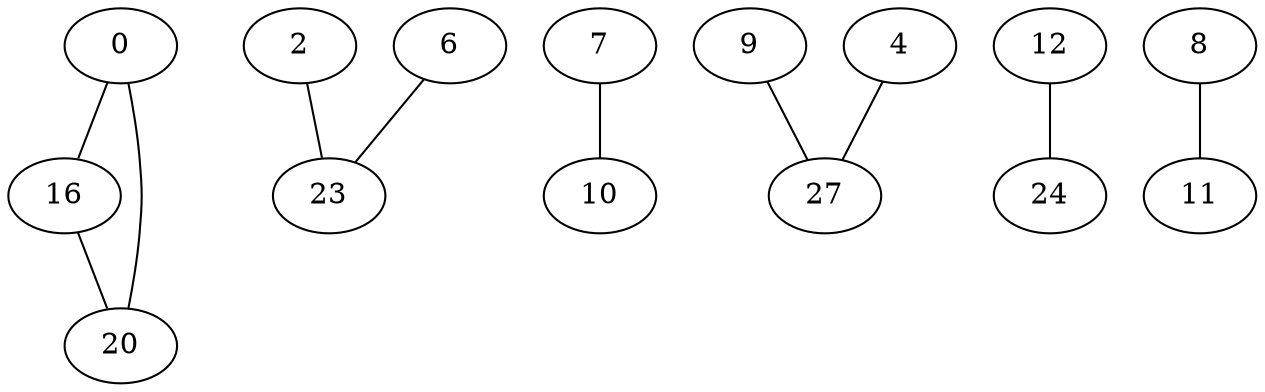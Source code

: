 graph G {
    "16" -- "20";
    "0" -- "20";
    "2" -- "23";
    "0" -- "16";
    "7" -- "10";
    "6" -- "23";
    "9" -- "27";
    "4" -- "27";
    "12" -- "24";
    "8" -- "11";
}
